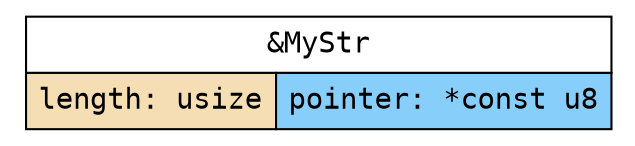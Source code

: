 ///bin/true <<//
/*
//
cd "$(dirname "$(readlink -f "$0")")"
dot -Tsvg "$0" -o "$(basename "$0" .dot)".svg
exit
*/

digraph G {
	node [
		shape = record,
		fontname = monospace,
	];
	//foo [label = "{&amp;MyStr | { length: usize | pointer: *const u8 }}"];
	mystr [
		shape = none,
		label = <
			<table border='0' cellspacing='0' cellborder='1' cellpadding='5'>
				<tr>
					<td colspan='2'>&amp;MyStr</td>
				</tr>
				<tr>
					<td bgcolor='wheat'>length: usize</td>
					<td bgcolor='lightskyblue'>pointer: *const u8</td>
				</tr>
			</table>
		>,
	]
}
